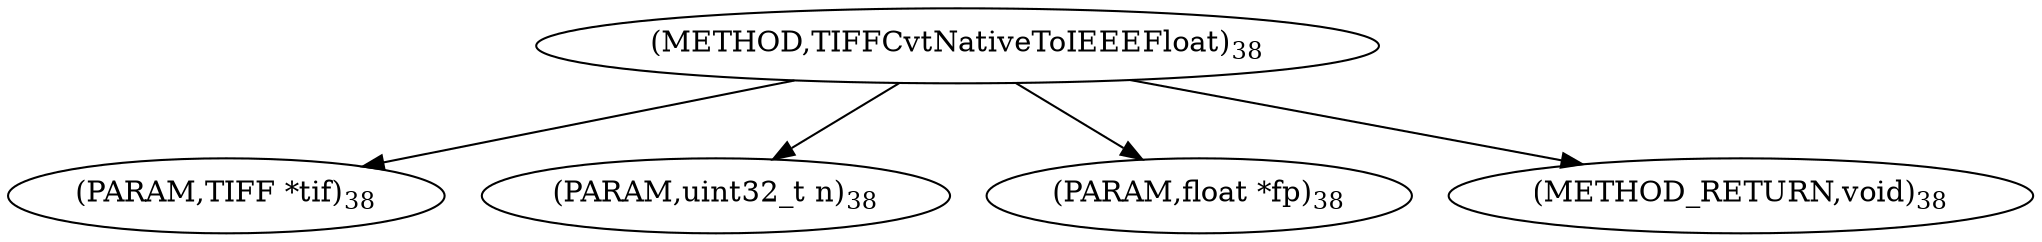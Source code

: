 digraph "TIFFCvtNativeToIEEEFloat" {  
"63918" [label = <(METHOD,TIFFCvtNativeToIEEEFloat)<SUB>38</SUB>> ]
"63919" [label = <(PARAM,TIFF *tif)<SUB>38</SUB>> ]
"63920" [label = <(PARAM,uint32_t n)<SUB>38</SUB>> ]
"63921" [label = <(PARAM,float *fp)<SUB>38</SUB>> ]
"63922" [label = <(METHOD_RETURN,void)<SUB>38</SUB>> ]
  "63918" -> "63919" 
  "63918" -> "63920" 
  "63918" -> "63921" 
  "63918" -> "63922" 
}
